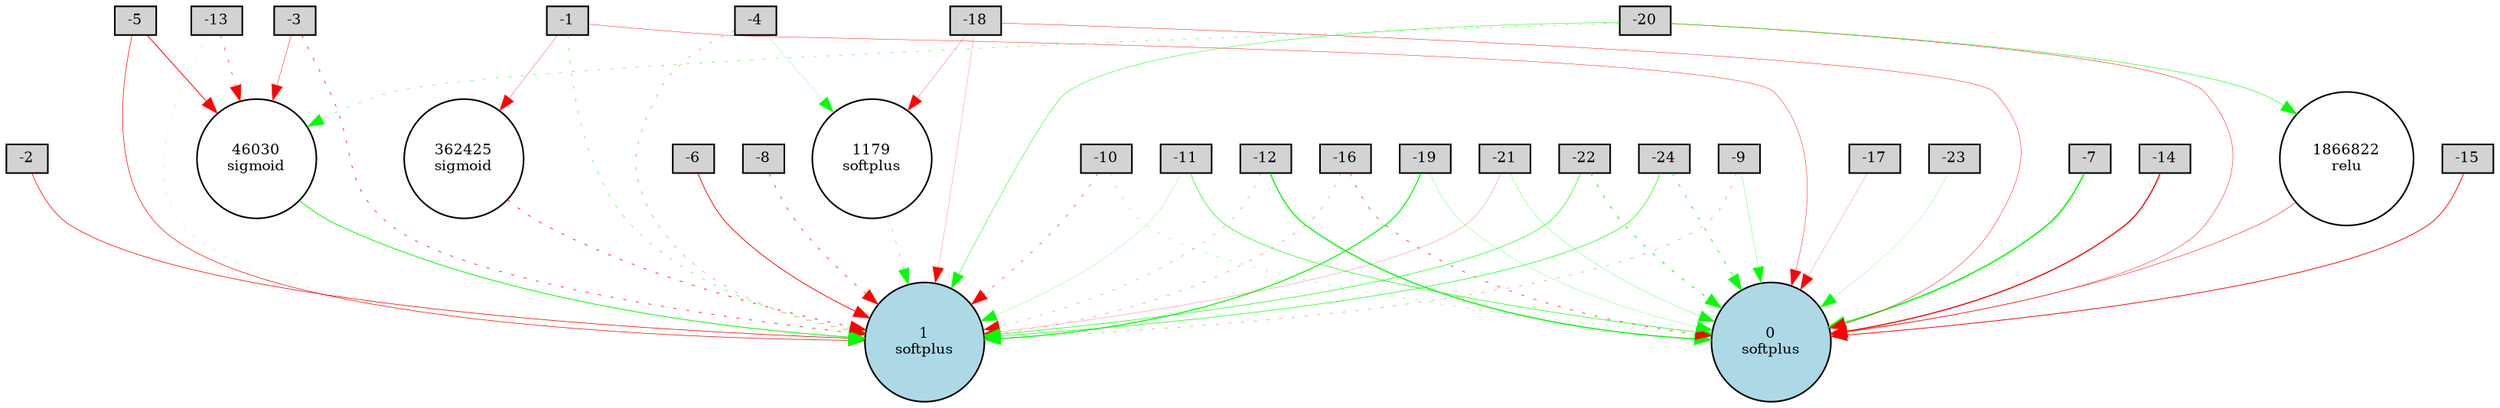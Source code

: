 digraph {
	node [fontsize=9 height=0.2 shape=circle width=0.2]
	A [label=-1 fillcolor=lightgray shape=box style=filled]
	B [label=-2 fillcolor=lightgray shape=box style=filled]
	-3 [label=-3 fillcolor=lightgray shape=box style=filled]
	-4 [label=-4 fillcolor=lightgray shape=box style=filled]
	-5 [label=-5 fillcolor=lightgray shape=box style=filled]
	-6 [label=-6 fillcolor=lightgray shape=box style=filled]
	-7 [label=-7 fillcolor=lightgray shape=box style=filled]
	-8 [label=-8 fillcolor=lightgray shape=box style=filled]
	-9 [label=-9 fillcolor=lightgray shape=box style=filled]
	-10 [label=-10 fillcolor=lightgray shape=box style=filled]
	-11 [label=-11 fillcolor=lightgray shape=box style=filled]
	-12 [label=-12 fillcolor=lightgray shape=box style=filled]
	-13 [label=-13 fillcolor=lightgray shape=box style=filled]
	-14 [label=-14 fillcolor=lightgray shape=box style=filled]
	-15 [label=-15 fillcolor=lightgray shape=box style=filled]
	-16 [label=-16 fillcolor=lightgray shape=box style=filled]
	-17 [label=-17 fillcolor=lightgray shape=box style=filled]
	-18 [label=-18 fillcolor=lightgray shape=box style=filled]
	-19 [label=-19 fillcolor=lightgray shape=box style=filled]
	-20 [label=-20 fillcolor=lightgray shape=box style=filled]
	-21 [label=-21 fillcolor=lightgray shape=box style=filled]
	-22 [label=-22 fillcolor=lightgray shape=box style=filled]
	-23 [label=-23 fillcolor=lightgray shape=box style=filled]
	-24 [label=-24 fillcolor=lightgray shape=box style=filled]
	"A XOR B" [label="0
softplus" fillcolor=lightblue style=filled]
	1 [label="1
softplus" fillcolor=lightblue style=filled]
	1866822 [label="1866822
relu" fillcolor=white style=filled]
	46030 [label="46030
sigmoid" fillcolor=white style=filled]
	362425 [label="362425
sigmoid" fillcolor=white style=filled]
	1179 [label="1179
softplus" fillcolor=white style=filled]
	-3 -> 1 [color=red penwidth=0.3789248050013774 style=dotted]
	B -> 1 [color=red penwidth=0.3876339319012321 style=solid]
	-21 -> 1 [color=red penwidth=0.1246830586279069 style=solid]
	-6 -> 1 [color=red penwidth=0.4743879436350955 style=solid]
	-9 -> "A XOR B" [color=green penwidth=0.15904065215499003 style=solid]
	A -> 1 [color=green penwidth=0.280857353467424 style=dotted]
	-18 -> 1 [color=red penwidth=0.11260433890416957 style=solid]
	-8 -> 1 [color=red penwidth=0.3620906183455376 style=dotted]
	-11 -> 1 [color=green penwidth=0.12028304803737873 style=solid]
	-13 -> 1 [color=green penwidth=0.10360631976454593 style=dotted]
	-20 -> "A XOR B" [color=red penwidth=0.2539709783511044 style=solid]
	-24 -> "A XOR B" [color=green penwidth=0.4849211312159065 style=dotted]
	-17 -> "A XOR B" [color=red penwidth=0.11041699771885079 style=solid]
	-23 -> "A XOR B" [color=green penwidth=0.12110153055530512 style=solid]
	-20 -> 1 [color=green penwidth=0.2629545653961177 style=solid]
	-12 -> 1 [color=red penwidth=0.1532879085849339 style=dotted]
	-18 -> "A XOR B" [color=red penwidth=0.24084249127914975 style=solid]
	-10 -> 1 [color=red penwidth=0.28893349875828195 style=dotted]
	-19 -> "A XOR B" [color=green penwidth=0.12995530093932556 style=solid]
	-4 -> 1 [color=red penwidth=0.1907084854819212 style=dotted]
	-15 -> "A XOR B" [color=red penwidth=0.47567395613637475 style=solid]
	-22 -> 1 [color=green penwidth=0.34912192116932667 style=solid]
	-22 -> "A XOR B" [color=green penwidth=0.5344131846501672 style=dotted]
	-9 -> 1 [color=red penwidth=0.16841106029634262 style=dotted]
	A -> "A XOR B" [color=red penwidth=0.2258673965827701 style=solid]
	-10 -> "A XOR B" [color=green penwidth=0.18010983096721978 style=dotted]
	-5 -> 1 [color=red penwidth=0.3536564342569821 style=solid]
	-24 -> 1 [color=green penwidth=0.3581359872944162 style=solid]
	-19 -> 1 [color=green penwidth=0.6743190730683378 style=solid]
	-16 -> "A XOR B" [color=red penwidth=0.349909113720071 style=dotted]
	-21 -> "A XOR B" [color=green penwidth=0.15942543233969397 style=solid]
	-11 -> "A XOR B" [color=green penwidth=0.3577748624277758 style=solid]
	-16 -> 1 [color=red penwidth=0.17403671565456325 style=dotted]
	-12 -> "A XOR B" [color=green penwidth=0.7573538819957002 style=solid]
	-7 -> "A XOR B" [color=green penwidth=0.8607799397503487 style=solid]
	-18 -> 1179 [color=red penwidth=0.14534519672395516 style=solid]
	1179 -> 1 [color=green penwidth=0.23808091741400303 style=dotted]
	-14 -> "A XOR B" [color=red penwidth=0.7285316495465419 style=solid]
	-20 -> 46030 [color=green penwidth=0.25335262595643027 style=dotted]
	46030 -> 1 [color=green penwidth=0.507674075177275 style=solid]
	-3 -> 46030 [color=red penwidth=0.23875782487463804 style=solid]
	-4 -> 1179 [color=green penwidth=0.10671244742620385 style=solid]
	-13 -> 46030 [color=red penwidth=0.3054054143233179 style=dotted]
	A -> 362425 [color=red penwidth=0.1805314692602007 style=solid]
	362425 -> 1 [color=red penwidth=0.4129623006743123 style=dotted]
	-5 -> 46030 [color=red penwidth=0.5081404574463293 style=solid]
	-20 -> 1866822 [color=green penwidth=0.3041696034475634 style=solid]
	1866822 -> "A XOR B" [color=red penwidth=0.2811863572954443 style=solid]
}
